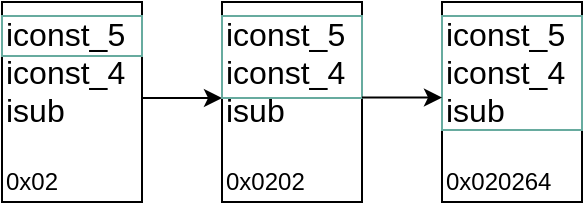 <mxfile version="14.6.13" type="device"><diagram id="rsS8DxrS_q8fJ5vVopcO" name="第 1 页"><mxGraphModel dx="494" dy="289" grid="1" gridSize="10" guides="1" tooltips="1" connect="1" arrows="1" fold="1" page="1" pageScale="1" pageWidth="827" pageHeight="1169" math="0" shadow="0"><root><mxCell id="0"/><mxCell id="1" parent="0"/><mxCell id="0YshUASiELHto68ytLf1-11" value="" style="endArrow=classic;html=1;" edge="1" parent="1"><mxGeometry width="50" height="50" relative="1" as="geometry"><mxPoint x="140" y="258" as="sourcePoint"/><mxPoint x="180" y="258" as="targetPoint"/></mxGeometry></mxCell><mxCell id="0YshUASiELHto68ytLf1-12" value="" style="group;strokeColor=#000000;" vertex="1" connectable="0" parent="1"><mxGeometry x="70" y="210" width="70" height="100" as="geometry"/></mxCell><mxCell id="0YshUASiELHto68ytLf1-1" value="&lt;font style=&quot;font-size: 16px&quot;&gt;iconst_5&lt;br&gt;iconst_4&lt;br&gt;isub&lt;/font&gt;" style="text;whiteSpace=wrap;html=1;" vertex="1" parent="0YshUASiELHto68ytLf1-12"><mxGeometry width="70" height="60" as="geometry"/></mxCell><mxCell id="0YshUASiELHto68ytLf1-2" value="" style="rounded=0;whiteSpace=wrap;html=1;fontColor=#ffffff;fillColor=none;strokeColor=#67AB9F;" vertex="1" parent="0YshUASiELHto68ytLf1-12"><mxGeometry y="7" width="70" height="20" as="geometry"/></mxCell><mxCell id="0YshUASiELHto68ytLf1-4" value="0x02" style="text;html=1;strokeColor=none;fillColor=none;align=left;verticalAlign=middle;whiteSpace=wrap;rounded=0;" vertex="1" parent="0YshUASiELHto68ytLf1-12"><mxGeometry y="80" width="40" height="20" as="geometry"/></mxCell><mxCell id="0YshUASiELHto68ytLf1-13" value="" style="group;strokeColor=#000000;" vertex="1" connectable="0" parent="1"><mxGeometry x="180" y="210" width="70" height="100" as="geometry"/></mxCell><mxCell id="0YshUASiELHto68ytLf1-5" value="&lt;font style=&quot;font-size: 16px&quot;&gt;iconst_5&lt;br&gt;iconst_4&lt;br&gt;isub&lt;/font&gt;" style="text;whiteSpace=wrap;html=1;" vertex="1" parent="0YshUASiELHto68ytLf1-13"><mxGeometry width="70" height="60" as="geometry"/></mxCell><mxCell id="0YshUASiELHto68ytLf1-6" value="" style="rounded=0;whiteSpace=wrap;html=1;fontColor=#ffffff;fillColor=none;strokeColor=#67AB9F;" vertex="1" parent="0YshUASiELHto68ytLf1-13"><mxGeometry y="7" width="70" height="41" as="geometry"/></mxCell><mxCell id="0YshUASiELHto68ytLf1-7" value="0x0202" style="text;html=1;strokeColor=none;fillColor=none;align=left;verticalAlign=middle;whiteSpace=wrap;rounded=0;" vertex="1" parent="0YshUASiELHto68ytLf1-13"><mxGeometry y="80" width="40" height="20" as="geometry"/></mxCell><mxCell id="0YshUASiELHto68ytLf1-15" value="" style="group;strokeColor=#000000;" vertex="1" connectable="0" parent="1"><mxGeometry x="290" y="210" width="70" height="100" as="geometry"/></mxCell><mxCell id="0YshUASiELHto68ytLf1-8" value="&lt;font style=&quot;font-size: 16px&quot;&gt;iconst_5&lt;br&gt;iconst_4&lt;br&gt;isub&lt;/font&gt;" style="text;whiteSpace=wrap;html=1;" vertex="1" parent="0YshUASiELHto68ytLf1-15"><mxGeometry width="70" height="60" as="geometry"/></mxCell><mxCell id="0YshUASiELHto68ytLf1-9" value="" style="rounded=0;whiteSpace=wrap;html=1;fontColor=#ffffff;fillColor=none;strokeColor=#67AB9F;" vertex="1" parent="0YshUASiELHto68ytLf1-15"><mxGeometry y="7" width="70" height="57" as="geometry"/></mxCell><mxCell id="0YshUASiELHto68ytLf1-10" value="0x020264" style="text;html=1;strokeColor=none;fillColor=none;align=left;verticalAlign=middle;whiteSpace=wrap;rounded=0;" vertex="1" parent="0YshUASiELHto68ytLf1-15"><mxGeometry y="80" width="50" height="20" as="geometry"/></mxCell><mxCell id="0YshUASiELHto68ytLf1-16" value="" style="endArrow=classic;html=1;" edge="1" parent="1"><mxGeometry width="50" height="50" relative="1" as="geometry"><mxPoint x="250" y="257.76" as="sourcePoint"/><mxPoint x="290" y="257.76" as="targetPoint"/></mxGeometry></mxCell></root></mxGraphModel></diagram></mxfile>